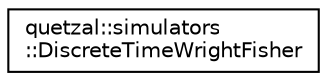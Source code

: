 digraph "Graphical Class Hierarchy"
{
 // LATEX_PDF_SIZE
  edge [fontname="Helvetica",fontsize="10",labelfontname="Helvetica",labelfontsize="10"];
  node [fontname="Helvetica",fontsize="10",shape=record];
  rankdir="LR";
  Node0 [label="quetzal::simulators\l::DiscreteTimeWrightFisher",height=0.2,width=0.4,color="black", fillcolor="white", style="filled",URL="$classquetzal_1_1simulators_1_1_discrete_time_wright_fisher.html",tooltip=" "];
}
